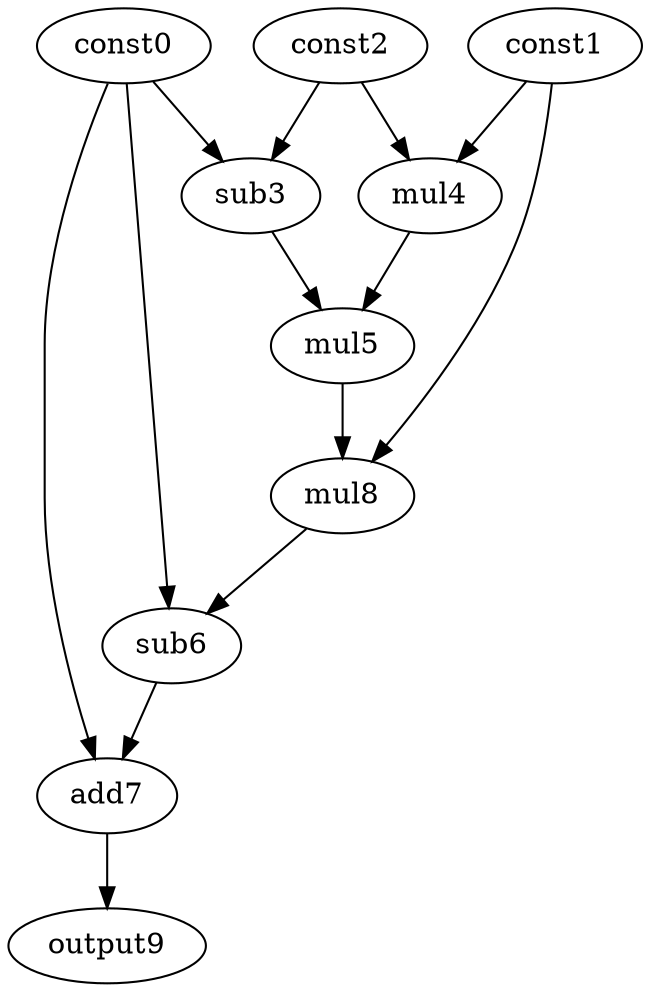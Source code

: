 digraph G { 
const0[opcode=const]; 
const1[opcode=const]; 
const2[opcode=const]; 
sub3[opcode=sub]; 
mul4[opcode=mul]; 
mul5[opcode=mul]; 
sub6[opcode=sub]; 
add7[opcode=add]; 
mul8[opcode=mul]; 
output9[opcode=output]; 
const0->sub3[operand=0];
const2->sub3[operand=1];
const1->mul4[operand=0];
const2->mul4[operand=1];
sub3->mul5[operand=0];
mul4->mul5[operand=1];
const1->mul8[operand=0];
mul5->mul8[operand=1];
mul8->sub6[operand=0];
const0->sub6[operand=1];
const0->add7[operand=0];
sub6->add7[operand=1];
add7->output9[operand=0];
}
